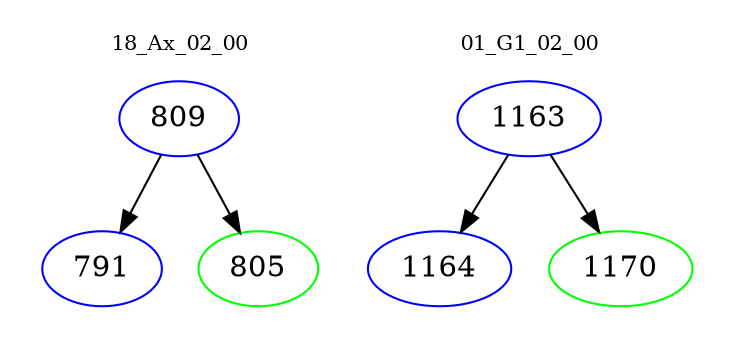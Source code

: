 digraph{
subgraph cluster_0 {
color = white
label = "18_Ax_02_00";
fontsize=10;
T0_809 [label="809", color="blue"]
T0_809 -> T0_791 [color="black"]
T0_791 [label="791", color="blue"]
T0_809 -> T0_805 [color="black"]
T0_805 [label="805", color="green"]
}
subgraph cluster_1 {
color = white
label = "01_G1_02_00";
fontsize=10;
T1_1163 [label="1163", color="blue"]
T1_1163 -> T1_1164 [color="black"]
T1_1164 [label="1164", color="blue"]
T1_1163 -> T1_1170 [color="black"]
T1_1170 [label="1170", color="green"]
}
}

